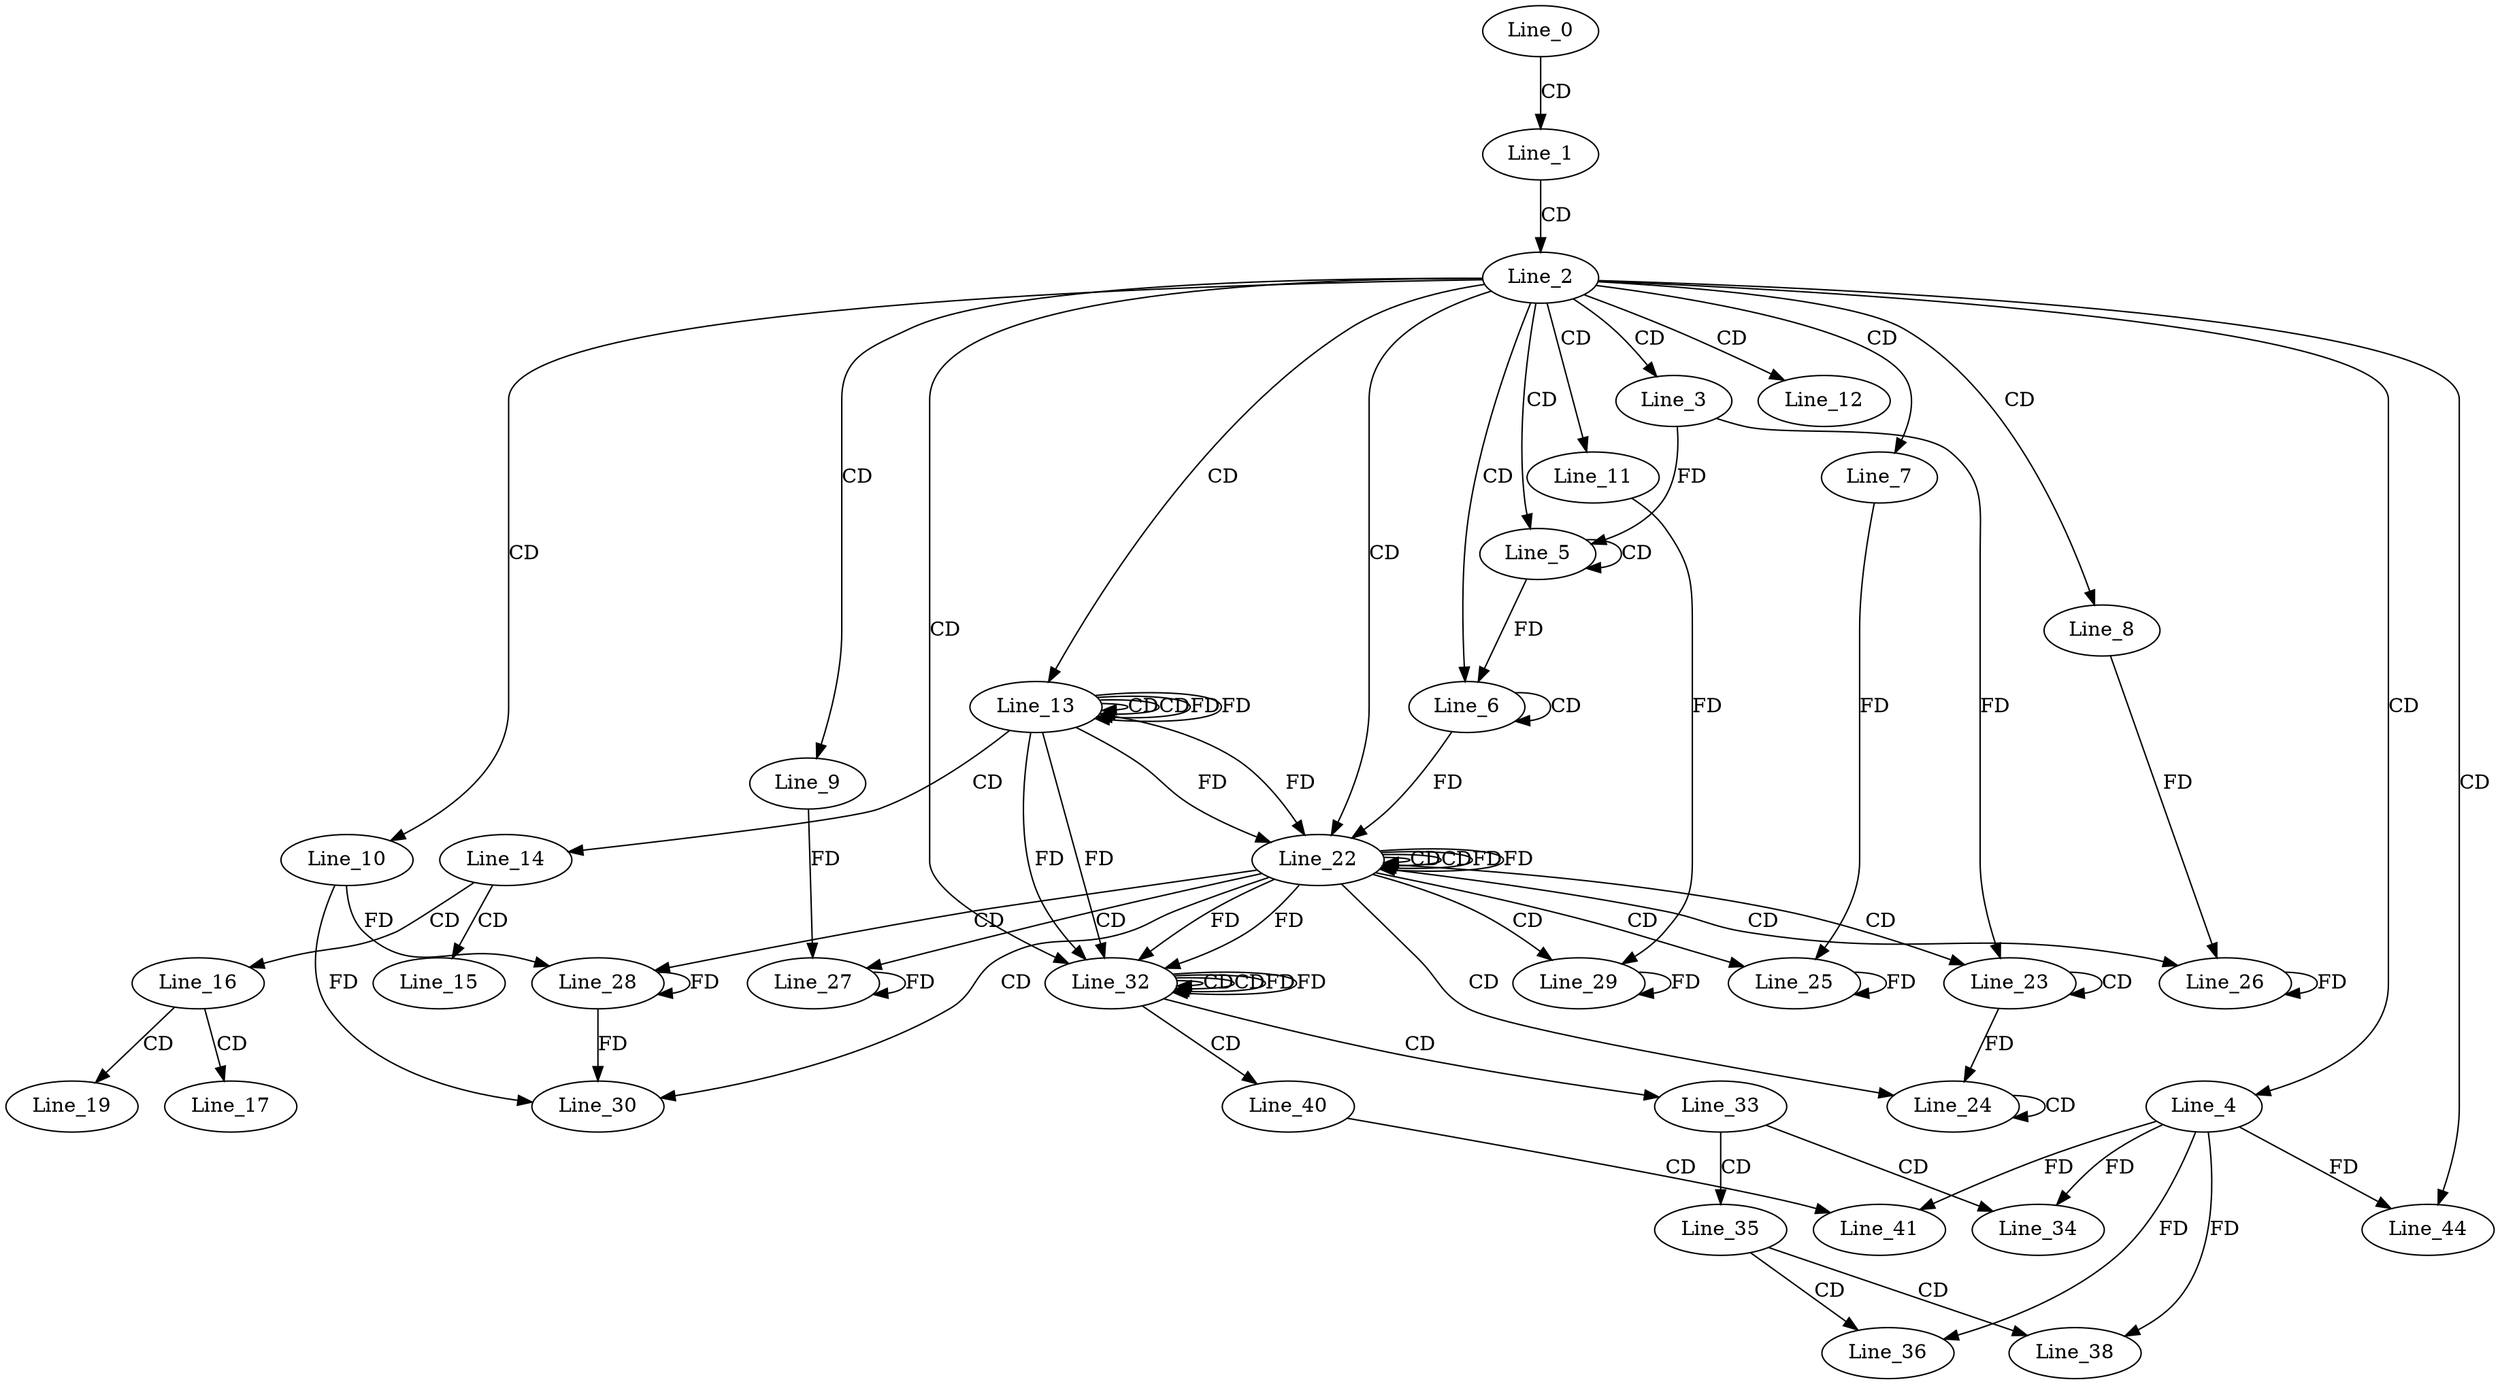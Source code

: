 digraph G {
  Line_0;
  Line_1;
  Line_2;
  Line_3;
  Line_4;
  Line_5;
  Line_5;
  Line_6;
  Line_6;
  Line_7;
  Line_8;
  Line_9;
  Line_10;
  Line_11;
  Line_12;
  Line_13;
  Line_13;
  Line_13;
  Line_14;
  Line_15;
  Line_16;
  Line_17;
  Line_19;
  Line_22;
  Line_22;
  Line_22;
  Line_23;
  Line_23;
  Line_24;
  Line_24;
  Line_25;
  Line_25;
  Line_26;
  Line_26;
  Line_27;
  Line_27;
  Line_28;
  Line_28;
  Line_29;
  Line_30;
  Line_32;
  Line_32;
  Line_32;
  Line_33;
  Line_34;
  Line_35;
  Line_36;
  Line_38;
  Line_40;
  Line_41;
  Line_44;
  Line_0 -> Line_1 [ label="CD" ];
  Line_1 -> Line_2 [ label="CD" ];
  Line_2 -> Line_3 [ label="CD" ];
  Line_2 -> Line_4 [ label="CD" ];
  Line_2 -> Line_5 [ label="CD" ];
  Line_5 -> Line_5 [ label="CD" ];
  Line_3 -> Line_5 [ label="FD" ];
  Line_2 -> Line_6 [ label="CD" ];
  Line_6 -> Line_6 [ label="CD" ];
  Line_5 -> Line_6 [ label="FD" ];
  Line_2 -> Line_7 [ label="CD" ];
  Line_2 -> Line_8 [ label="CD" ];
  Line_2 -> Line_9 [ label="CD" ];
  Line_2 -> Line_10 [ label="CD" ];
  Line_2 -> Line_11 [ label="CD" ];
  Line_2 -> Line_12 [ label="CD" ];
  Line_2 -> Line_13 [ label="CD" ];
  Line_13 -> Line_13 [ label="CD" ];
  Line_13 -> Line_13 [ label="CD" ];
  Line_13 -> Line_13 [ label="FD" ];
  Line_13 -> Line_14 [ label="CD" ];
  Line_14 -> Line_15 [ label="CD" ];
  Line_14 -> Line_16 [ label="CD" ];
  Line_16 -> Line_17 [ label="CD" ];
  Line_16 -> Line_19 [ label="CD" ];
  Line_2 -> Line_22 [ label="CD" ];
  Line_22 -> Line_22 [ label="CD" ];
  Line_13 -> Line_22 [ label="FD" ];
  Line_6 -> Line_22 [ label="FD" ];
  Line_22 -> Line_22 [ label="CD" ];
  Line_22 -> Line_22 [ label="FD" ];
  Line_13 -> Line_22 [ label="FD" ];
  Line_22 -> Line_23 [ label="CD" ];
  Line_23 -> Line_23 [ label="CD" ];
  Line_3 -> Line_23 [ label="FD" ];
  Line_22 -> Line_24 [ label="CD" ];
  Line_24 -> Line_24 [ label="CD" ];
  Line_23 -> Line_24 [ label="FD" ];
  Line_22 -> Line_25 [ label="CD" ];
  Line_25 -> Line_25 [ label="FD" ];
  Line_7 -> Line_25 [ label="FD" ];
  Line_22 -> Line_26 [ label="CD" ];
  Line_26 -> Line_26 [ label="FD" ];
  Line_8 -> Line_26 [ label="FD" ];
  Line_22 -> Line_27 [ label="CD" ];
  Line_27 -> Line_27 [ label="FD" ];
  Line_9 -> Line_27 [ label="FD" ];
  Line_22 -> Line_28 [ label="CD" ];
  Line_28 -> Line_28 [ label="FD" ];
  Line_10 -> Line_28 [ label="FD" ];
  Line_22 -> Line_29 [ label="CD" ];
  Line_29 -> Line_29 [ label="FD" ];
  Line_11 -> Line_29 [ label="FD" ];
  Line_22 -> Line_30 [ label="CD" ];
  Line_28 -> Line_30 [ label="FD" ];
  Line_10 -> Line_30 [ label="FD" ];
  Line_2 -> Line_32 [ label="CD" ];
  Line_32 -> Line_32 [ label="CD" ];
  Line_22 -> Line_32 [ label="FD" ];
  Line_13 -> Line_32 [ label="FD" ];
  Line_32 -> Line_32 [ label="CD" ];
  Line_32 -> Line_32 [ label="FD" ];
  Line_22 -> Line_32 [ label="FD" ];
  Line_13 -> Line_32 [ label="FD" ];
  Line_32 -> Line_33 [ label="CD" ];
  Line_33 -> Line_34 [ label="CD" ];
  Line_4 -> Line_34 [ label="FD" ];
  Line_33 -> Line_35 [ label="CD" ];
  Line_35 -> Line_36 [ label="CD" ];
  Line_4 -> Line_36 [ label="FD" ];
  Line_35 -> Line_38 [ label="CD" ];
  Line_4 -> Line_38 [ label="FD" ];
  Line_32 -> Line_40 [ label="CD" ];
  Line_40 -> Line_41 [ label="CD" ];
  Line_4 -> Line_41 [ label="FD" ];
  Line_2 -> Line_44 [ label="CD" ];
  Line_4 -> Line_44 [ label="FD" ];
  Line_13 -> Line_13 [ label="FD" ];
  Line_22 -> Line_22 [ label="FD" ];
  Line_32 -> Line_32 [ label="FD" ];
}
